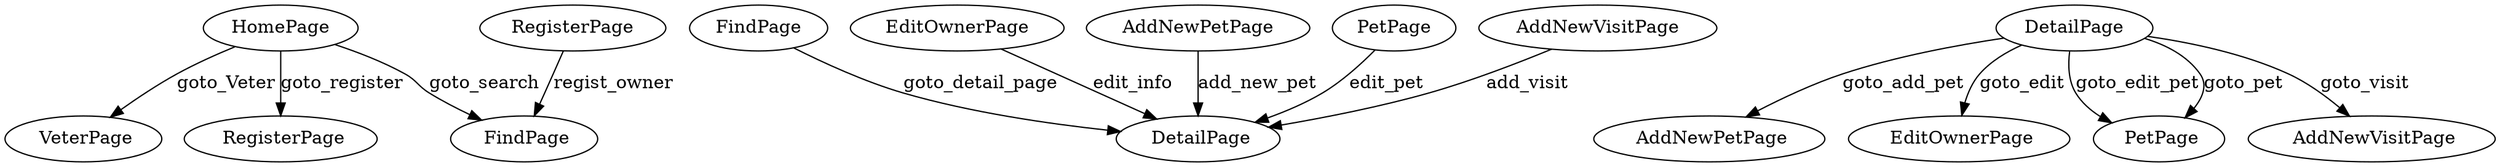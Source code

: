 // Page Object Graph
digraph {
	HomePage
	" VeterPage"
	HomePage -> " VeterPage" [label=goto_Veter]
	HomePage
	" RegisterPage"
	HomePage -> " RegisterPage" [label=goto_register]
	HomePage
	" FindPage"
	HomePage -> " FindPage" [label=goto_search]
	FindPage
	" DetailPage"
	FindPage -> " DetailPage" [label=goto_detail_page]
	RegisterPage
	" FindPage"
	RegisterPage -> " FindPage" [label=regist_owner]
	DetailPage
	" AddNewPetPage"
	DetailPage -> " AddNewPetPage" [label=goto_add_pet]
	DetailPage
	" EditOwnerPage"
	DetailPage -> " EditOwnerPage" [label=goto_edit]
	DetailPage
	" PetPage"
	DetailPage -> " PetPage" [label=goto_edit_pet]
	DetailPage
	" PetPage"
	DetailPage -> " PetPage" [label=goto_pet]
	DetailPage
	" AddNewVisitPage"
	DetailPage -> " AddNewVisitPage" [label=goto_visit]
	EditOwnerPage
	" DetailPage"
	EditOwnerPage -> " DetailPage" [label=edit_info]
	AddNewPetPage
	" DetailPage"
	AddNewPetPage -> " DetailPage" [label=add_new_pet]
	PetPage
	" DetailPage"
	PetPage -> " DetailPage" [label=edit_pet]
	AddNewVisitPage
	" DetailPage"
	AddNewVisitPage -> " DetailPage" [label=add_visit]
}
